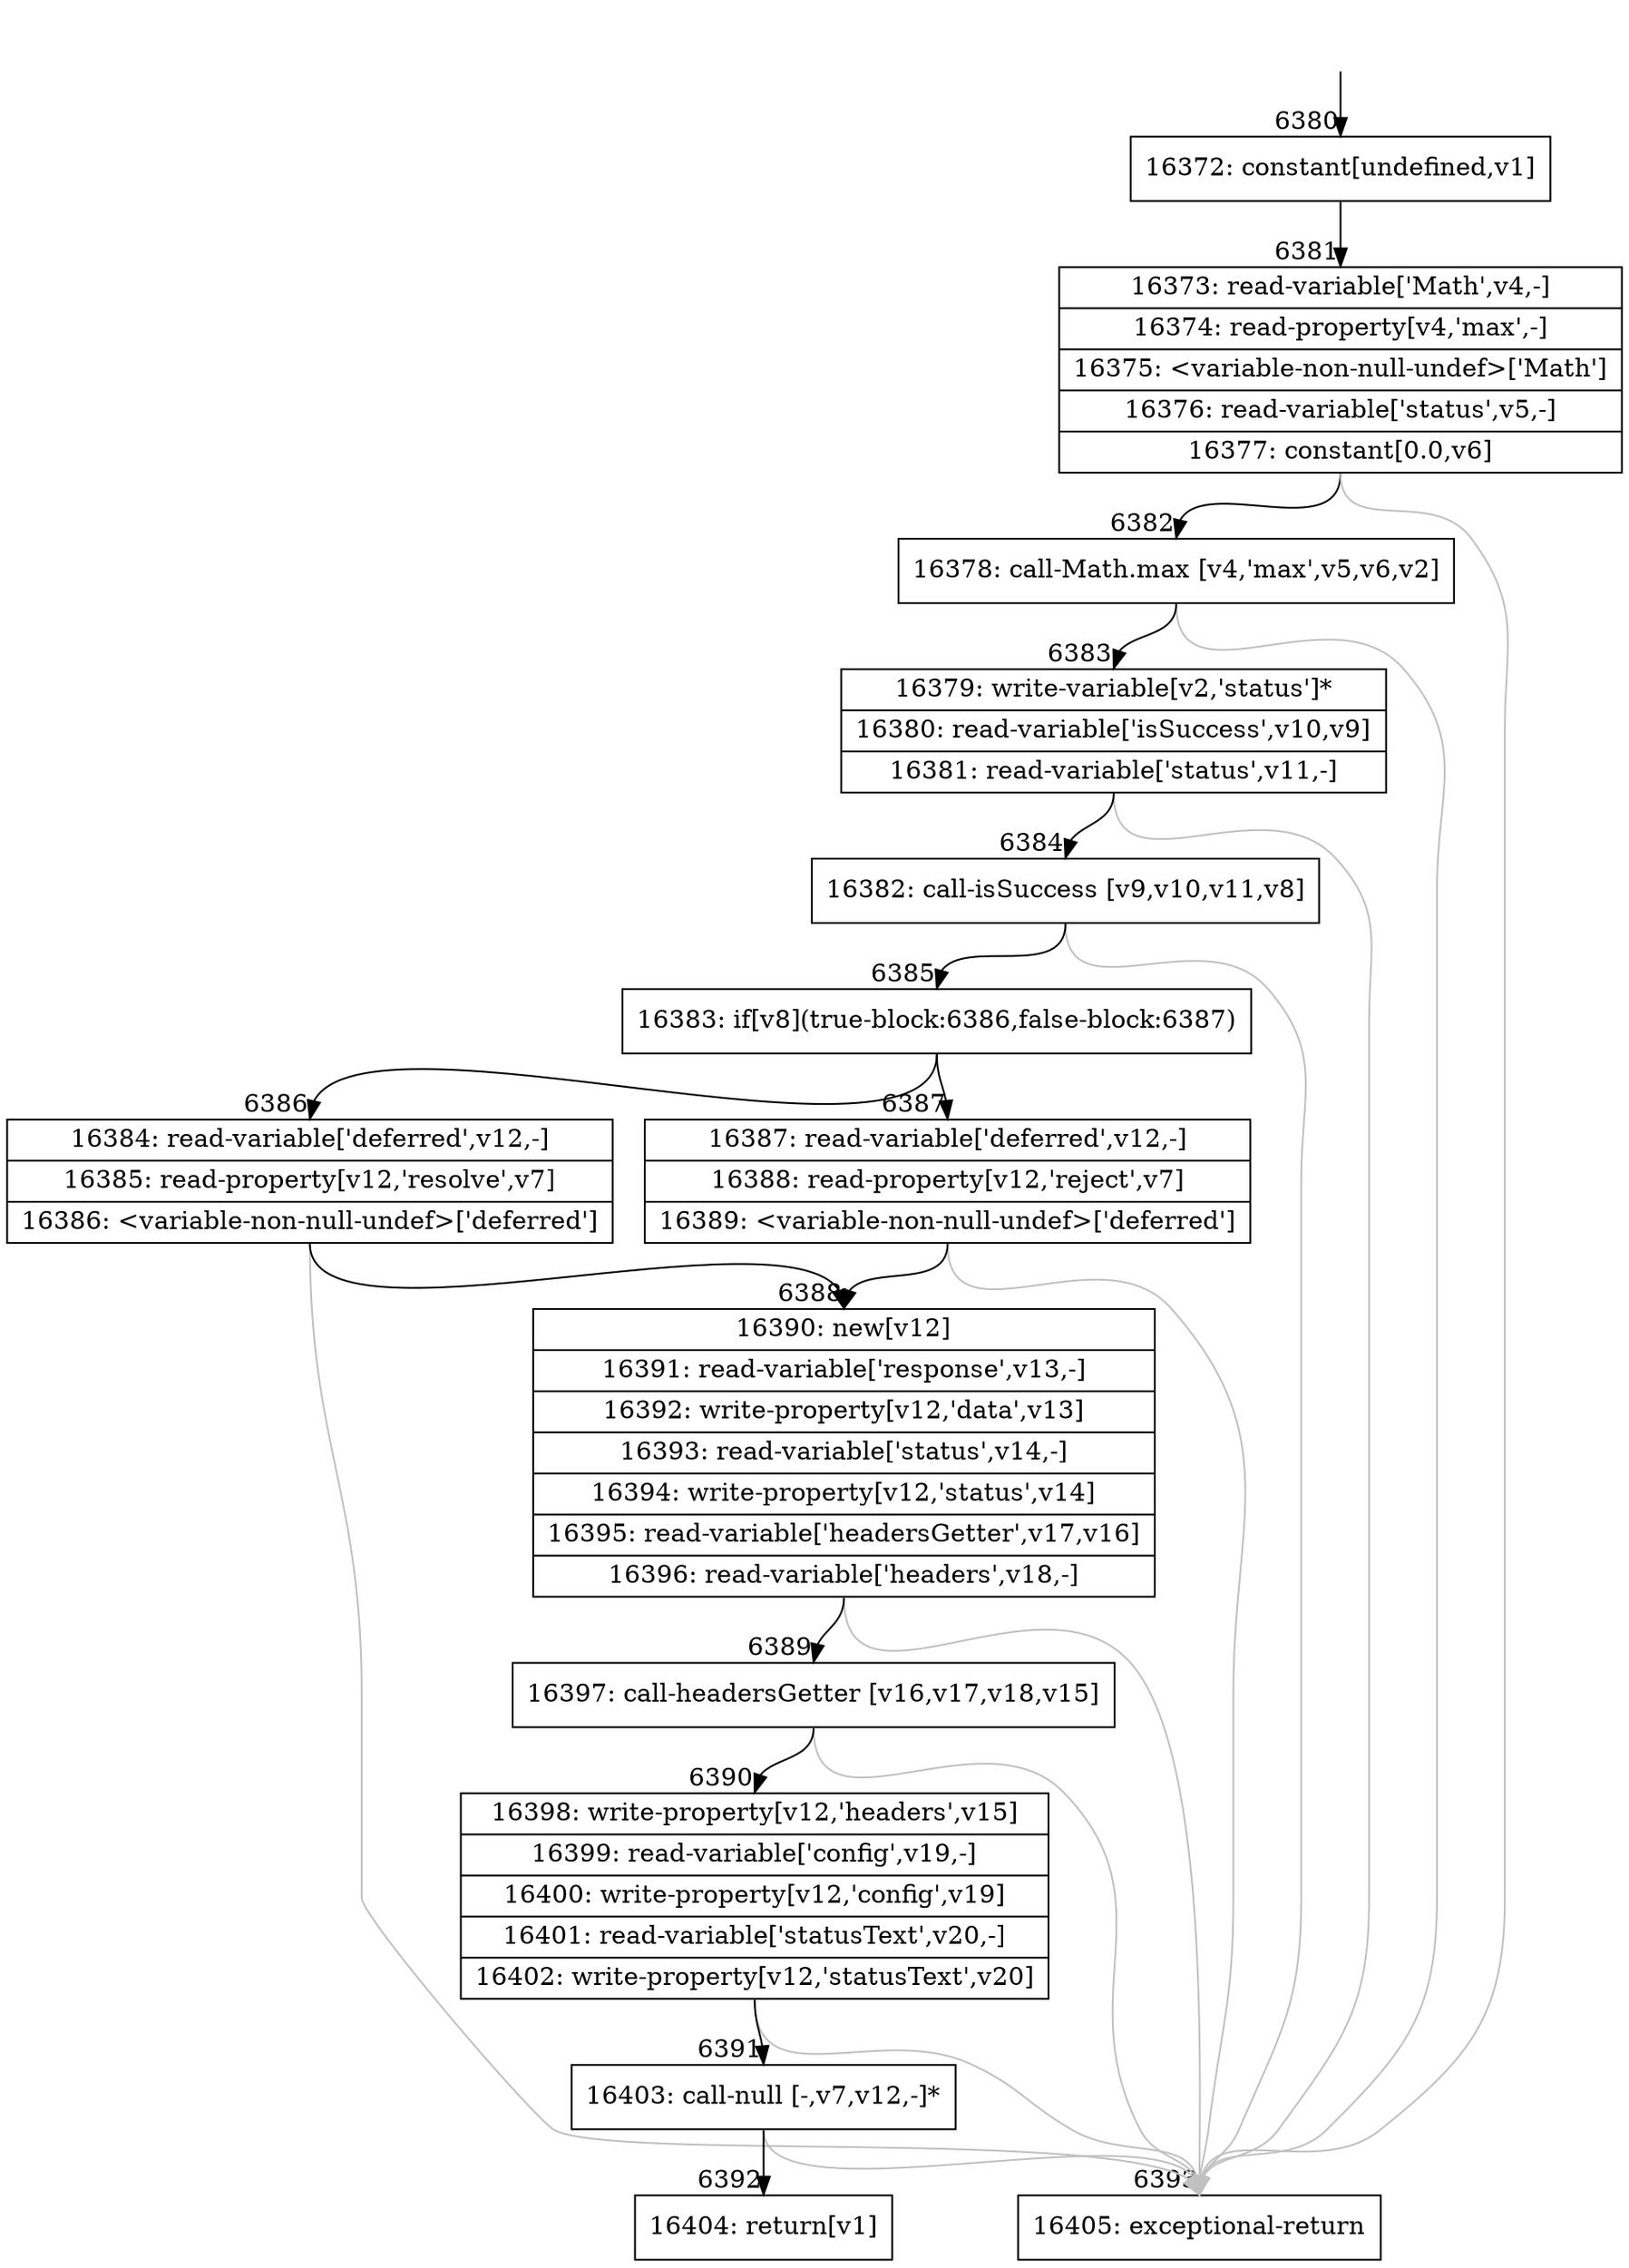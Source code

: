 digraph {
rankdir="TD"
BB_entry482[shape=none,label=""];
BB_entry482 -> BB6380 [tailport=s, headport=n, headlabel="    6380"]
BB6380 [shape=record label="{16372: constant[undefined,v1]}" ] 
BB6380 -> BB6381 [tailport=s, headport=n, headlabel="      6381"]
BB6381 [shape=record label="{16373: read-variable['Math',v4,-]|16374: read-property[v4,'max',-]|16375: \<variable-non-null-undef\>['Math']|16376: read-variable['status',v5,-]|16377: constant[0.0,v6]}" ] 
BB6381 -> BB6382 [tailport=s, headport=n, headlabel="      6382"]
BB6381 -> BB6393 [tailport=s, headport=n, color=gray, headlabel="      6393"]
BB6382 [shape=record label="{16378: call-Math.max [v4,'max',v5,v6,v2]}" ] 
BB6382 -> BB6383 [tailport=s, headport=n, headlabel="      6383"]
BB6382 -> BB6393 [tailport=s, headport=n, color=gray]
BB6383 [shape=record label="{16379: write-variable[v2,'status']*|16380: read-variable['isSuccess',v10,v9]|16381: read-variable['status',v11,-]}" ] 
BB6383 -> BB6384 [tailport=s, headport=n, headlabel="      6384"]
BB6383 -> BB6393 [tailport=s, headport=n, color=gray]
BB6384 [shape=record label="{16382: call-isSuccess [v9,v10,v11,v8]}" ] 
BB6384 -> BB6385 [tailport=s, headport=n, headlabel="      6385"]
BB6384 -> BB6393 [tailport=s, headport=n, color=gray]
BB6385 [shape=record label="{16383: if[v8](true-block:6386,false-block:6387)}" ] 
BB6385 -> BB6386 [tailport=s, headport=n, headlabel="      6386"]
BB6385 -> BB6387 [tailport=s, headport=n, headlabel="      6387"]
BB6386 [shape=record label="{16384: read-variable['deferred',v12,-]|16385: read-property[v12,'resolve',v7]|16386: \<variable-non-null-undef\>['deferred']}" ] 
BB6386 -> BB6388 [tailport=s, headport=n, headlabel="      6388"]
BB6386 -> BB6393 [tailport=s, headport=n, color=gray]
BB6387 [shape=record label="{16387: read-variable['deferred',v12,-]|16388: read-property[v12,'reject',v7]|16389: \<variable-non-null-undef\>['deferred']}" ] 
BB6387 -> BB6388 [tailport=s, headport=n]
BB6387 -> BB6393 [tailport=s, headport=n, color=gray]
BB6388 [shape=record label="{16390: new[v12]|16391: read-variable['response',v13,-]|16392: write-property[v12,'data',v13]|16393: read-variable['status',v14,-]|16394: write-property[v12,'status',v14]|16395: read-variable['headersGetter',v17,v16]|16396: read-variable['headers',v18,-]}" ] 
BB6388 -> BB6389 [tailport=s, headport=n, headlabel="      6389"]
BB6388 -> BB6393 [tailport=s, headport=n, color=gray]
BB6389 [shape=record label="{16397: call-headersGetter [v16,v17,v18,v15]}" ] 
BB6389 -> BB6390 [tailport=s, headport=n, headlabel="      6390"]
BB6389 -> BB6393 [tailport=s, headport=n, color=gray]
BB6390 [shape=record label="{16398: write-property[v12,'headers',v15]|16399: read-variable['config',v19,-]|16400: write-property[v12,'config',v19]|16401: read-variable['statusText',v20,-]|16402: write-property[v12,'statusText',v20]}" ] 
BB6390 -> BB6391 [tailport=s, headport=n, headlabel="      6391"]
BB6390 -> BB6393 [tailport=s, headport=n, color=gray]
BB6391 [shape=record label="{16403: call-null [-,v7,v12,-]*}" ] 
BB6391 -> BB6392 [tailport=s, headport=n, headlabel="      6392"]
BB6391 -> BB6393 [tailport=s, headport=n, color=gray]
BB6392 [shape=record label="{16404: return[v1]}" ] 
BB6393 [shape=record label="{16405: exceptional-return}" ] 
//#$~ 10383
}
